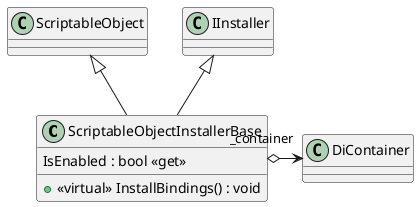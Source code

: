 @startuml
class ScriptableObjectInstallerBase {
    IsEnabled : bool <<get>>
    + <<virtual>> InstallBindings() : void
}
ScriptableObject <|-- ScriptableObjectInstallerBase
IInstaller <|-- ScriptableObjectInstallerBase
ScriptableObjectInstallerBase o-> "_container" DiContainer
@enduml
